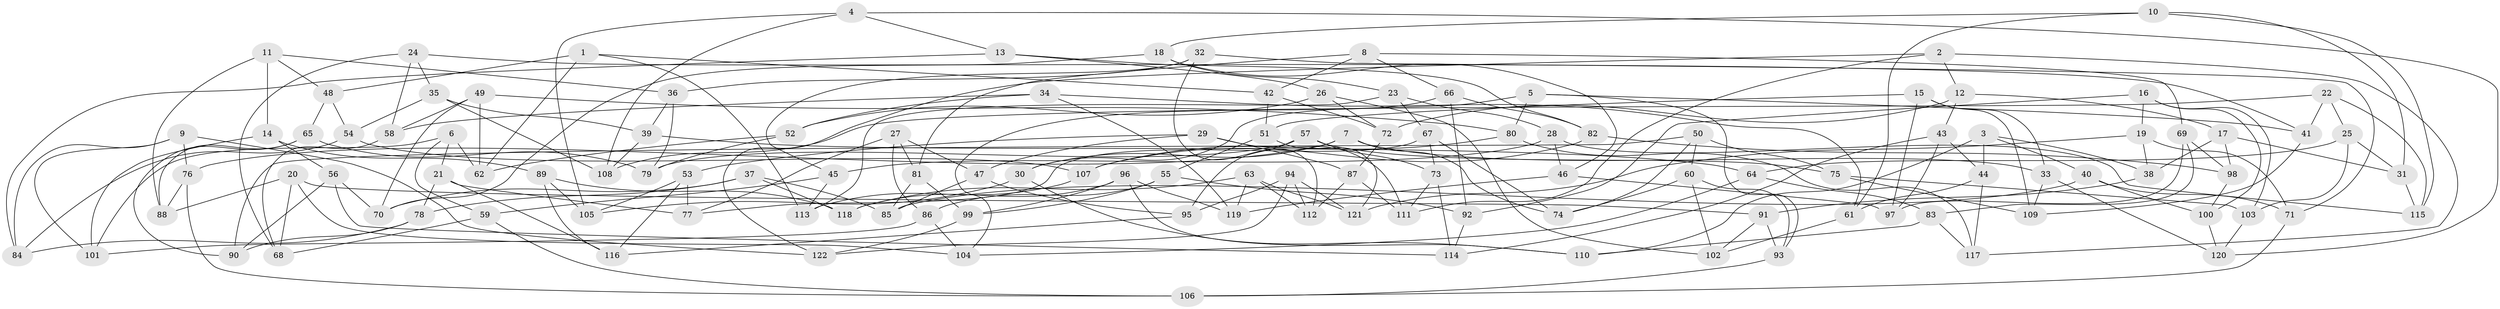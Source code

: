 // coarse degree distribution, {10: 0.05405405405405406, 12: 0.013513513513513514, 11: 0.04054054054054054, 4: 0.7567567567567568, 7: 0.013513513513513514, 9: 0.04054054054054054, 6: 0.013513513513513514, 3: 0.05405405405405406, 5: 0.013513513513513514}
// Generated by graph-tools (version 1.1) at 2025/53/03/04/25 22:53:32]
// undirected, 122 vertices, 244 edges
graph export_dot {
  node [color=gray90,style=filled];
  1;
  2;
  3;
  4;
  5;
  6;
  7;
  8;
  9;
  10;
  11;
  12;
  13;
  14;
  15;
  16;
  17;
  18;
  19;
  20;
  21;
  22;
  23;
  24;
  25;
  26;
  27;
  28;
  29;
  30;
  31;
  32;
  33;
  34;
  35;
  36;
  37;
  38;
  39;
  40;
  41;
  42;
  43;
  44;
  45;
  46;
  47;
  48;
  49;
  50;
  51;
  52;
  53;
  54;
  55;
  56;
  57;
  58;
  59;
  60;
  61;
  62;
  63;
  64;
  65;
  66;
  67;
  68;
  69;
  70;
  71;
  72;
  73;
  74;
  75;
  76;
  77;
  78;
  79;
  80;
  81;
  82;
  83;
  84;
  85;
  86;
  87;
  88;
  89;
  90;
  91;
  92;
  93;
  94;
  95;
  96;
  97;
  98;
  99;
  100;
  101;
  102;
  103;
  104;
  105;
  106;
  107;
  108;
  109;
  110;
  111;
  112;
  113;
  114;
  115;
  116;
  117;
  118;
  119;
  120;
  121;
  122;
  1 -- 62;
  1 -- 48;
  1 -- 42;
  1 -- 113;
  2 -- 12;
  2 -- 117;
  2 -- 122;
  2 -- 111;
  3 -- 40;
  3 -- 38;
  3 -- 110;
  3 -- 44;
  4 -- 108;
  4 -- 105;
  4 -- 13;
  4 -- 120;
  5 -- 93;
  5 -- 30;
  5 -- 80;
  5 -- 41;
  6 -- 101;
  6 -- 21;
  6 -- 59;
  6 -- 62;
  7 -- 74;
  7 -- 76;
  7 -- 33;
  7 -- 30;
  8 -- 42;
  8 -- 66;
  8 -- 69;
  8 -- 81;
  9 -- 101;
  9 -- 76;
  9 -- 122;
  9 -- 84;
  10 -- 31;
  10 -- 115;
  10 -- 18;
  10 -- 61;
  11 -- 88;
  11 -- 48;
  11 -- 14;
  11 -- 36;
  12 -- 72;
  12 -- 43;
  12 -- 17;
  13 -- 84;
  13 -- 26;
  13 -- 82;
  14 -- 56;
  14 -- 89;
  14 -- 101;
  15 -- 109;
  15 -- 33;
  15 -- 51;
  15 -- 97;
  16 -- 92;
  16 -- 103;
  16 -- 19;
  16 -- 100;
  17 -- 38;
  17 -- 98;
  17 -- 31;
  18 -- 46;
  18 -- 23;
  18 -- 70;
  19 -- 71;
  19 -- 38;
  19 -- 121;
  20 -- 91;
  20 -- 88;
  20 -- 68;
  20 -- 104;
  21 -- 116;
  21 -- 77;
  21 -- 78;
  22 -- 108;
  22 -- 115;
  22 -- 41;
  22 -- 25;
  23 -- 113;
  23 -- 67;
  23 -- 28;
  24 -- 41;
  24 -- 68;
  24 -- 58;
  24 -- 35;
  25 -- 103;
  25 -- 31;
  25 -- 64;
  26 -- 102;
  26 -- 72;
  26 -- 52;
  27 -- 77;
  27 -- 81;
  27 -- 86;
  27 -- 47;
  28 -- 45;
  28 -- 115;
  28 -- 46;
  29 -- 47;
  29 -- 53;
  29 -- 87;
  29 -- 111;
  30 -- 110;
  30 -- 105;
  31 -- 115;
  32 -- 71;
  32 -- 36;
  32 -- 45;
  32 -- 112;
  33 -- 109;
  33 -- 120;
  34 -- 61;
  34 -- 52;
  34 -- 119;
  34 -- 58;
  35 -- 108;
  35 -- 54;
  35 -- 39;
  36 -- 79;
  36 -- 39;
  37 -- 118;
  37 -- 70;
  37 -- 85;
  37 -- 78;
  38 -- 91;
  39 -- 64;
  39 -- 108;
  40 -- 71;
  40 -- 85;
  40 -- 100;
  41 -- 109;
  42 -- 51;
  42 -- 72;
  43 -- 44;
  43 -- 97;
  43 -- 114;
  44 -- 117;
  44 -- 61;
  45 -- 113;
  45 -- 59;
  46 -- 97;
  46 -- 119;
  47 -- 95;
  47 -- 85;
  48 -- 54;
  48 -- 65;
  49 -- 70;
  49 -- 62;
  49 -- 80;
  49 -- 58;
  50 -- 90;
  50 -- 60;
  50 -- 74;
  50 -- 75;
  51 -- 121;
  51 -- 55;
  52 -- 79;
  52 -- 62;
  53 -- 116;
  53 -- 105;
  53 -- 77;
  54 -- 107;
  54 -- 84;
  55 -- 86;
  55 -- 99;
  55 -- 92;
  56 -- 70;
  56 -- 90;
  56 -- 114;
  57 -- 73;
  57 -- 75;
  57 -- 79;
  57 -- 95;
  58 -- 68;
  59 -- 106;
  59 -- 68;
  60 -- 102;
  60 -- 93;
  60 -- 74;
  61 -- 102;
  63 -- 119;
  63 -- 121;
  63 -- 112;
  63 -- 118;
  64 -- 83;
  64 -- 104;
  65 -- 88;
  65 -- 79;
  65 -- 90;
  66 -- 92;
  66 -- 104;
  66 -- 82;
  67 -- 73;
  67 -- 74;
  67 -- 77;
  69 -- 98;
  69 -- 83;
  69 -- 97;
  71 -- 106;
  72 -- 87;
  73 -- 111;
  73 -- 114;
  75 -- 109;
  75 -- 103;
  76 -- 106;
  76 -- 88;
  78 -- 84;
  78 -- 90;
  80 -- 107;
  80 -- 117;
  81 -- 99;
  81 -- 85;
  82 -- 98;
  82 -- 107;
  83 -- 110;
  83 -- 117;
  86 -- 104;
  86 -- 101;
  87 -- 111;
  87 -- 112;
  89 -- 116;
  89 -- 105;
  89 -- 118;
  91 -- 93;
  91 -- 102;
  92 -- 114;
  93 -- 106;
  94 -- 121;
  94 -- 95;
  94 -- 122;
  94 -- 112;
  95 -- 116;
  96 -- 110;
  96 -- 118;
  96 -- 119;
  96 -- 99;
  98 -- 100;
  99 -- 122;
  100 -- 120;
  103 -- 120;
  107 -- 113;
}
